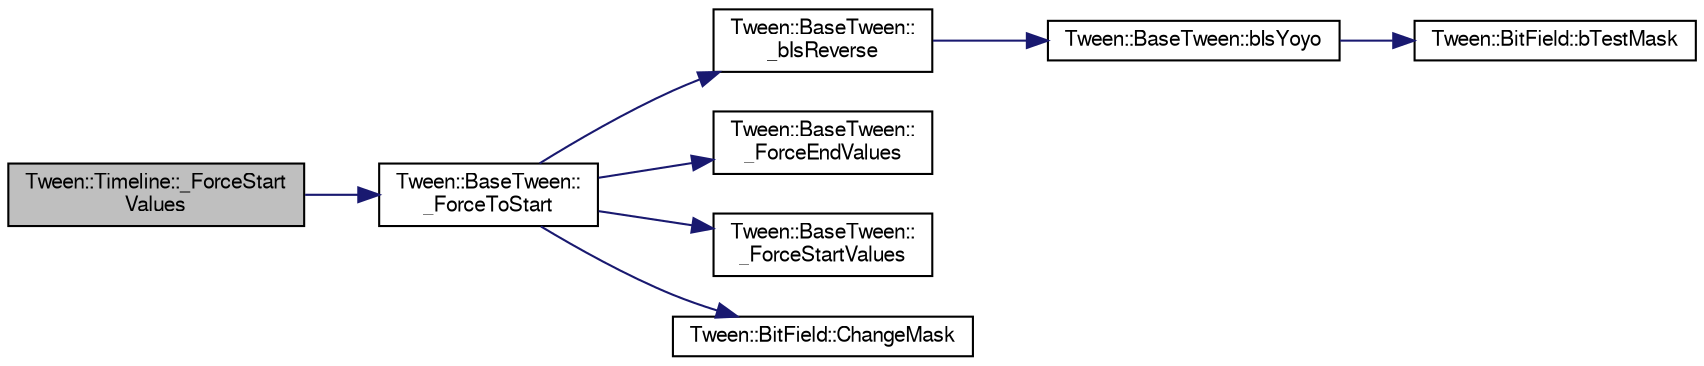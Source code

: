 digraph "Tween::Timeline::_ForceStartValues"
{
  bgcolor="transparent";
  edge [fontname="FreeSans",fontsize="10",labelfontname="FreeSans",labelfontsize="10"];
  node [fontname="FreeSans",fontsize="10",shape=record];
  rankdir="LR";
  Node1 [label="Tween::Timeline::_ForceStart\lValues",height=0.2,width=0.4,color="black", fillcolor="grey75", style="filled" fontcolor="black"];
  Node1 -> Node2 [color="midnightblue",fontsize="10",style="solid",fontname="FreeSans"];
  Node2 [label="Tween::BaseTween::\l_ForceToStart",height=0.2,width=0.4,color="black",URL="$classTween_1_1BaseTween.html#ac4837aaa9a9b5abc9970a23a5734c8d6"];
  Node2 -> Node3 [color="midnightblue",fontsize="10",style="solid",fontname="FreeSans"];
  Node3 [label="Tween::BaseTween::\l_bIsReverse",height=0.2,width=0.4,color="black",URL="$classTween_1_1BaseTween.html#a54f19908dbd037a2c54b23868c154d0b"];
  Node3 -> Node4 [color="midnightblue",fontsize="10",style="solid",fontname="FreeSans"];
  Node4 [label="Tween::BaseTween::bIsYoyo",height=0.2,width=0.4,color="black",URL="$classTween_1_1BaseTween.html#aee5ba7023663297feda12de3ef5723fb"];
  Node4 -> Node5 [color="midnightblue",fontsize="10",style="solid",fontname="FreeSans"];
  Node5 [label="Tween::BitField::bTestMask",height=0.2,width=0.4,color="black",URL="$classTween_1_1BitField.html#ae337c0285a888d03cbcd7c8cc8f99e24"];
  Node2 -> Node6 [color="midnightblue",fontsize="10",style="solid",fontname="FreeSans"];
  Node6 [label="Tween::BaseTween::\l_ForceEndValues",height=0.2,width=0.4,color="black",URL="$classTween_1_1BaseTween.html#a3dbd3ae438e24cabf1f766fed6f5166a"];
  Node2 -> Node7 [color="midnightblue",fontsize="10",style="solid",fontname="FreeSans"];
  Node7 [label="Tween::BaseTween::\l_ForceStartValues",height=0.2,width=0.4,color="black",URL="$classTween_1_1BaseTween.html#a2b144bf5aca10d0ce3ab2b2875b21d30"];
  Node2 -> Node8 [color="midnightblue",fontsize="10",style="solid",fontname="FreeSans"];
  Node8 [label="Tween::BitField::ChangeMask",height=0.2,width=0.4,color="black",URL="$classTween_1_1BitField.html#af5dee125afbd061cd22c92364bb151b9"];
}
